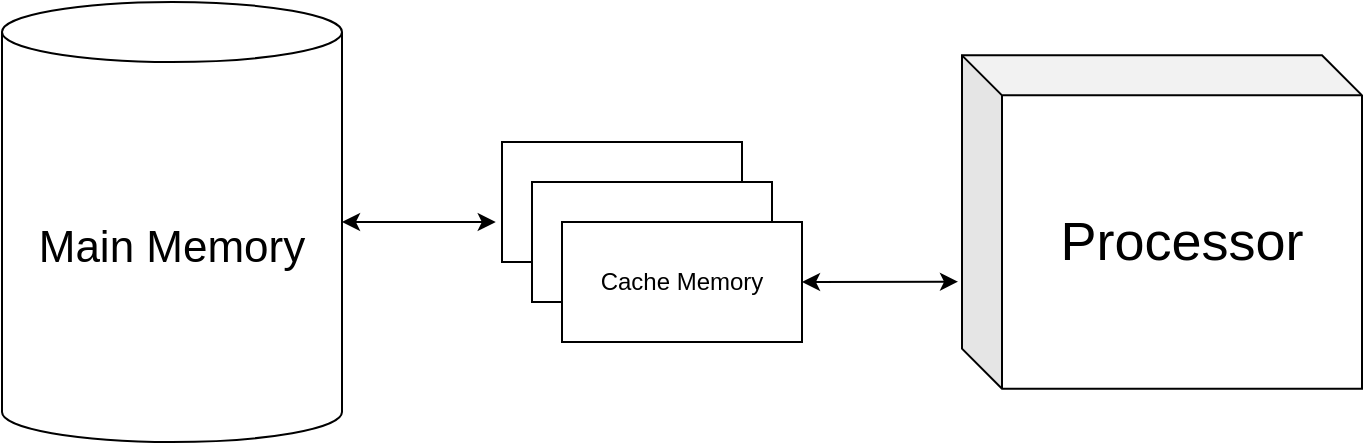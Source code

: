 <mxfile version="24.7.8">
  <diagram name="Page-1" id="r6EUzhjTiEgK9WSJR9SF">
    <mxGraphModel dx="724" dy="415" grid="1" gridSize="10" guides="1" tooltips="1" connect="1" arrows="1" fold="1" page="1" pageScale="1" pageWidth="850" pageHeight="1100" math="0" shadow="0">
      <root>
        <mxCell id="0" />
        <mxCell id="1" parent="0" />
        <mxCell id="tC2s4grNgs0NrriP8Iyf-1" value="Main Memory" style="shape=cylinder3;whiteSpace=wrap;html=1;boundedLbl=1;backgroundOutline=1;size=15;fontSize=22;" vertex="1" parent="1">
          <mxGeometry x="100" y="210" width="170" height="220" as="geometry" />
        </mxCell>
        <mxCell id="tC2s4grNgs0NrriP8Iyf-2" value="Processor" style="shape=cube;whiteSpace=wrap;html=1;boundedLbl=1;backgroundOutline=1;darkOpacity=0.05;darkOpacity2=0.1;fontSize=27;" vertex="1" parent="1">
          <mxGeometry x="580" y="236.67" width="200" height="166.66" as="geometry" />
        </mxCell>
        <mxCell id="tC2s4grNgs0NrriP8Iyf-3" value="" style="rounded=0;whiteSpace=wrap;html=1;" vertex="1" parent="1">
          <mxGeometry x="350" y="280" width="120" height="60" as="geometry" />
        </mxCell>
        <mxCell id="tC2s4grNgs0NrriP8Iyf-4" value="" style="rounded=0;whiteSpace=wrap;html=1;" vertex="1" parent="1">
          <mxGeometry x="365" y="300" width="120" height="60" as="geometry" />
        </mxCell>
        <mxCell id="tC2s4grNgs0NrriP8Iyf-5" value="Cache Memory" style="rounded=0;whiteSpace=wrap;html=1;" vertex="1" parent="1">
          <mxGeometry x="380" y="320" width="120" height="60" as="geometry" />
        </mxCell>
        <mxCell id="tC2s4grNgs0NrriP8Iyf-6" value="" style="endArrow=classic;startArrow=classic;html=1;rounded=0;entryX=1;entryY=0.5;entryDx=0;entryDy=0;entryPerimeter=0;exitX=-0.026;exitY=0.667;exitDx=0;exitDy=0;exitPerimeter=0;" edge="1" parent="1" source="tC2s4grNgs0NrriP8Iyf-3" target="tC2s4grNgs0NrriP8Iyf-1">
          <mxGeometry width="50" height="50" relative="1" as="geometry">
            <mxPoint x="400" y="360" as="sourcePoint" />
            <mxPoint x="320" y="320" as="targetPoint" />
          </mxGeometry>
        </mxCell>
        <mxCell id="tC2s4grNgs0NrriP8Iyf-7" value="" style="endArrow=classic;startArrow=classic;html=1;rounded=0;entryX=1;entryY=0.5;entryDx=0;entryDy=0;exitX=-0.01;exitY=0.679;exitDx=0;exitDy=0;exitPerimeter=0;" edge="1" parent="1" source="tC2s4grNgs0NrriP8Iyf-2" target="tC2s4grNgs0NrriP8Iyf-5">
          <mxGeometry width="50" height="50" relative="1" as="geometry">
            <mxPoint x="597" y="340" as="sourcePoint" />
            <mxPoint x="520" y="340" as="targetPoint" />
          </mxGeometry>
        </mxCell>
      </root>
    </mxGraphModel>
  </diagram>
</mxfile>
